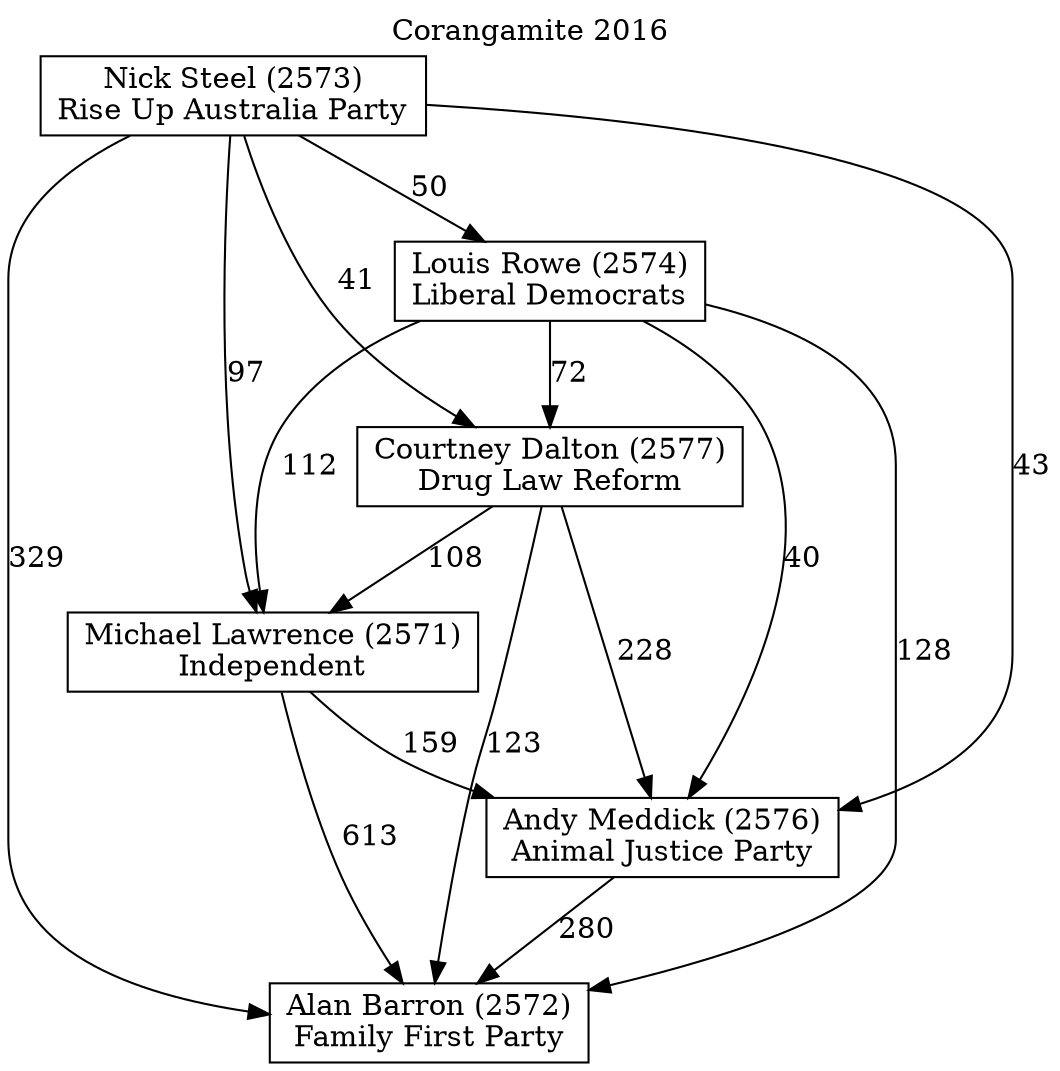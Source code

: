 // House preference flow
digraph "Alan Barron (2572)_Corangamite_2016" {
	graph [label="Corangamite 2016" labelloc=t mclimit=10]
	node [shape=box]
	"Alan Barron (2572)" [label="Alan Barron (2572)
Family First Party"]
	"Andy Meddick (2576)" [label="Andy Meddick (2576)
Animal Justice Party"]
	"Michael Lawrence (2571)" [label="Michael Lawrence (2571)
Independent"]
	"Courtney Dalton (2577)" [label="Courtney Dalton (2577)
Drug Law Reform"]
	"Louis Rowe (2574)" [label="Louis Rowe (2574)
Liberal Democrats"]
	"Nick Steel (2573)" [label="Nick Steel (2573)
Rise Up Australia Party"]
	"Andy Meddick (2576)" -> "Alan Barron (2572)" [label=280]
	"Michael Lawrence (2571)" -> "Andy Meddick (2576)" [label=159]
	"Courtney Dalton (2577)" -> "Michael Lawrence (2571)" [label=108]
	"Louis Rowe (2574)" -> "Courtney Dalton (2577)" [label=72]
	"Nick Steel (2573)" -> "Louis Rowe (2574)" [label=50]
	"Michael Lawrence (2571)" -> "Alan Barron (2572)" [label=613]
	"Courtney Dalton (2577)" -> "Alan Barron (2572)" [label=123]
	"Louis Rowe (2574)" -> "Alan Barron (2572)" [label=128]
	"Nick Steel (2573)" -> "Alan Barron (2572)" [label=329]
	"Nick Steel (2573)" -> "Courtney Dalton (2577)" [label=41]
	"Louis Rowe (2574)" -> "Michael Lawrence (2571)" [label=112]
	"Nick Steel (2573)" -> "Michael Lawrence (2571)" [label=97]
	"Courtney Dalton (2577)" -> "Andy Meddick (2576)" [label=228]
	"Louis Rowe (2574)" -> "Andy Meddick (2576)" [label=40]
	"Nick Steel (2573)" -> "Andy Meddick (2576)" [label=43]
}
